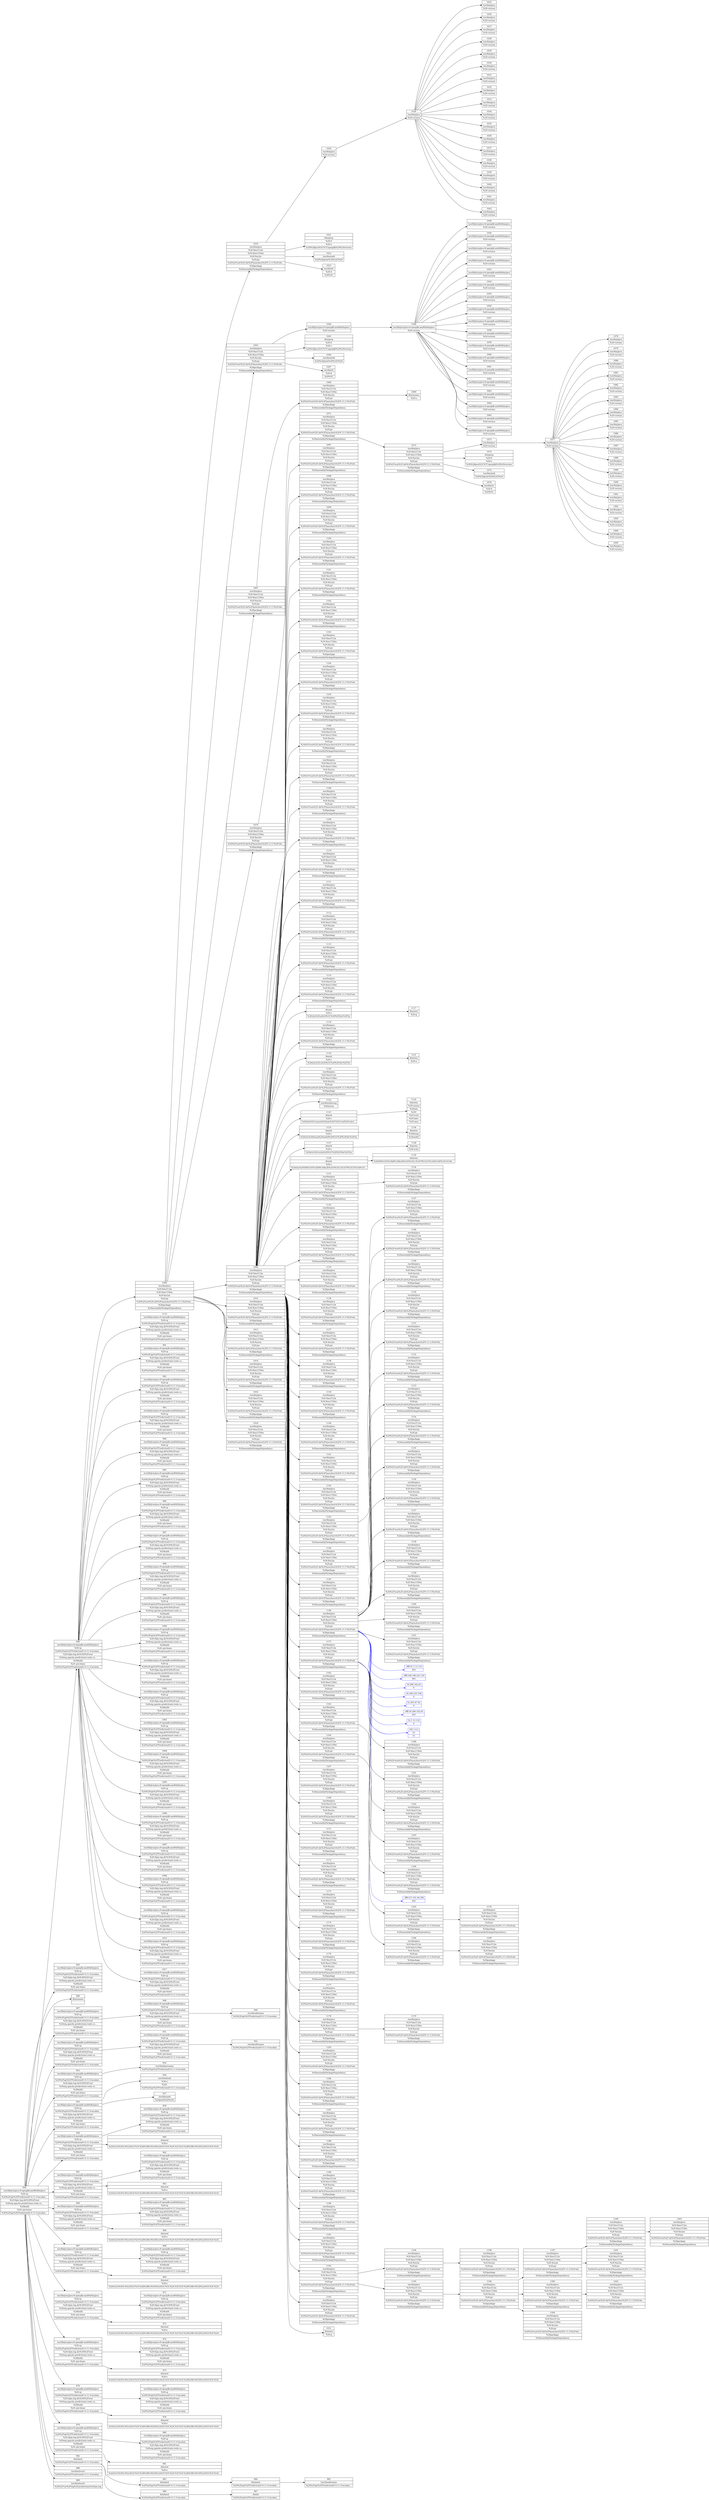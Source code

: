 strict digraph  {
	graph [rankdir=LR];
	node [fontsize=14,
		label="\N",
		shape=record
	];
	1024	 [label="<fpid> 1024 | <f0> /usr/bin/java | <a0> %20-version"];
	1025	 [label="<fpid> 1025 | <f0> /usr/bin/java | <a0> %20-version"];
	1024 -> 1025;
	1026	 [label="<fpid> 1026 | <f0> /usr/bin/java | <a0> %20-version"];
	1024 -> 1026;
	1027	 [label="<fpid> 1027 | <f0> /usr/bin/java | <a0> %20-version"];
	1024 -> 1027;
	1028	 [label="<fpid> 1028 | <f0> /usr/bin/java | <a0> %20-version"];
	1024 -> 1028;
	1029	 [label="<fpid> 1029 | <f0> /usr/bin/java | <a0> %20-version"];
	1024 -> 1029;
	1030	 [label="<fpid> 1030 | <f0> /usr/bin/java | <a0> %20-version"];
	1024 -> 1030;
	1031	 [label="<fpid> 1031 | <f0> /usr/bin/java | <a0> %20-version"];
	1024 -> 1031;
	1032	 [label="<fpid> 1032 | <f0> /usr/bin/java | <a0> %20-version"];
	1024 -> 1032;
	1033	 [label="<fpid> 1033 | <f0> /usr/bin/java | <a0> %20-version"];
	1024 -> 1033;
	1034	 [label="<fpid> 1034 | <f0> /usr/bin/java | <a0> %20-version"];
	1024 -> 1034;
	1035	 [label="<fpid> 1035 | <f0> /usr/bin/java | <a0> %20-version"];
	1024 -> 1035;
	1036	 [label="<fpid> 1036 | <f0> /usr/bin/java | <a0> %20-version"];
	1024 -> 1036;
	1037	 [label="<fpid> 1037 | <f0> /usr/bin/java | <a0> %20-version"];
	1024 -> 1037;
	1038	 [label="<fpid> 1038 | <f0> /usr/bin/java | <a0> %20-version"];
	1024 -> 1038;
	1039	 [label="<fpid> 1039 | <f0> /usr/bin/java | <a0> %20-version"];
	1024 -> 1039;
	1040	 [label="<fpid> 1040 | <f0> /usr/bin/java | <a0> %20-version"];
	1024 -> 1040;
	1041	 [label="<fpid> 1041 | <f0> /usr/bin/java | <a0> %20-version"];
	1024 -> 1041;
	1042	 [label="<fpid> 1042 | <f0> /usr/bin/java | <a0> %20-version"];
	1024 -> 1042;
	1043	 [label="<fpid> 1043 | <f0> /usr/bin/java | <a0> %20-Xms512m|<a1> %20-Xmx1536m|<a2> %20-Xss2m|<a3> %20-jar|<a4> %20%2Froot%2F.sbt%2Flaunchers%\
2F0.13.13%2Fsbt...|<a5> %20package|<a6> %20assemblyPackageDependency"];
	1044	 [label="<fpid> 1044 | <f0> /usr/lib/jvm/java-8-openjdk-amd64/bin/java | <a0> %20-version"];
	1043 -> 1044;
	1045	 [label="<fpid> 1045 | <f0> /bin/grep | <a0> %20-E|<a1> %20-e|<a2> %20%28java%5C%7Copenjdk%29%20version"];
	1043 -> 1045;
	1046	 [label="<fpid> 1046 | <f0> /usr/bin/awk | <a0> %20%20print%20%243%20"];
	1043 -> 1046;
	1047	 [label="<fpid> 1047 | <f0> /usr/bin/tr | <a0> %20-d|<a1> %20%5C"];
	1043 -> 1047;
	1048	 [label="<fpid> 1048 | <f0> /usr/lib/jvm/java-8-openjdk-amd64/bin/java | <a0> %20-version"];
	1044 -> 1048;
	1049	 [label="<fpid> 1049 | <f0> /usr/lib/jvm/java-8-openjdk-amd64/bin/java | <a0> %20-version"];
	1048 -> 1049;
	1050	 [label="<fpid> 1050 | <f0> /usr/lib/jvm/java-8-openjdk-amd64/bin/java | <a0> %20-version"];
	1048 -> 1050;
	1051	 [label="<fpid> 1051 | <f0> /usr/lib/jvm/java-8-openjdk-amd64/bin/java | <a0> %20-version"];
	1048 -> 1051;
	1052	 [label="<fpid> 1052 | <f0> /usr/lib/jvm/java-8-openjdk-amd64/bin/java | <a0> %20-version"];
	1048 -> 1052;
	1053	 [label="<fpid> 1053 | <f0> /usr/lib/jvm/java-8-openjdk-amd64/bin/java | <a0> %20-version"];
	1048 -> 1053;
	1054	 [label="<fpid> 1054 | <f0> /usr/lib/jvm/java-8-openjdk-amd64/bin/java | <a0> %20-version"];
	1048 -> 1054;
	1055	 [label="<fpid> 1055 | <f0> /usr/lib/jvm/java-8-openjdk-amd64/bin/java | <a0> %20-version"];
	1048 -> 1055;
	1056	 [label="<fpid> 1056 | <f0> /usr/lib/jvm/java-8-openjdk-amd64/bin/java | <a0> %20-version"];
	1048 -> 1056;
	1057	 [label="<fpid> 1057 | <f0> /usr/lib/jvm/java-8-openjdk-amd64/bin/java | <a0> %20-version"];
	1048 -> 1057;
	1058	 [label="<fpid> 1058 | <f0> /usr/lib/jvm/java-8-openjdk-amd64/bin/java | <a0> %20-version"];
	1048 -> 1058;
	1059	 [label="<fpid> 1059 | <f0> /usr/lib/jvm/java-8-openjdk-amd64/bin/java | <a0> %20-version"];
	1048 -> 1059;
	1060	 [label="<fpid> 1060 | <f0> /usr/lib/jvm/java-8-openjdk-amd64/bin/java | <a0> %20-version"];
	1048 -> 1060;
	1061	 [label="<fpid> 1061 | <f0> /usr/lib/jvm/java-8-openjdk-amd64/bin/java | <a0> %20-version"];
	1048 -> 1061;
	1062	 [label="<fpid> 1062 | <f0> /usr/lib/jvm/java-8-openjdk-amd64/bin/java | <a0> %20-version"];
	1048 -> 1062;
	1063	 [label="<fpid> 1063 | <f0> /usr/lib/jvm/java-8-openjdk-amd64/bin/java | <a0> %20-version"];
	1048 -> 1063;
	1064	 [label="<fpid> 1064 | <f0> /usr/lib/jvm/java-8-openjdk-amd64/bin/java | <a0> %20-version"];
	1048 -> 1064;
	1065	 [label="<fpid> 1065 | <f0> /usr/lib/jvm/java-8-openjdk-amd64/bin/java | <a0> %20-version"];
	1048 -> 1065;
	1066	 [label="<fpid> 1066 | <f0> /usr/lib/jvm/java-8-openjdk-amd64/bin/java | <a0> %20-version"];
	1048 -> 1066;
	1067	 [label="<fpid> 1067 | <f0> /usr/bin/java | <a0> %20-Xms512m|<a1> %20-Xmx1536m|<a2> %20-Xss2m|<a3> %20-jar|<a4> %20%2Froot%2F.sbt%2Flaunchers%\
2F0.13.13%2Fsbt...|<a5> %20package|<a6> %20assemblyPackageDependency"];
	1068	 [label="<fpid> 1068 | <f0> /usr/bin/java | <a0> %20-Xms512m|<a1> %20-Xmx1536m|<a2> %20-Xss2m|<a3> %20-jar|<a4> %20%2Froot%2F.sbt%2Flaunchers%\
2F0.13.13%2Fsbt...|<a5> %20package|<a6> %20assemblyPackageDependency"];
	1067 -> 1068;
	1069	 [label="<fpid> 1069 | <f0> /bin/uname | <a0> %20-a"];
	1068 -> 1069;
	1070	 [label="<fpid> 1070 | <f0> /usr/bin/java | <a0> %20-Xms512m|<a1> %20-Xmx1536m|<a2> %20-Xss2m|<a3> %20-jar|<a4> %20%2Froot%2F.sbt%2Flaunchers%\
2F0.13.13%2Fsbt...|<a5> %20package|<a6> %20assemblyPackageDependency"];
	1071	 [label="<fpid> 1071 | <f0> /usr/bin/java | <a0> %20-Xms512m|<a1> %20-Xmx1536m|<a2> %20-Xss2m|<a3> %20-jar|<a4> %20%2Froot%2F.sbt%2Flaunchers%\
2F0.13.13%2Fsbt...|<a5> %20package|<a6> %20assemblyPackageDependency"];
	1070 -> 1071;
	1072	 [label="<fpid> 1072 | <f0> /usr/bin/java | <a0> %20-Xms512m|<a1> %20-Xmx1536m|<a2> %20-Xss2m|<a3> %20-jar|<a4> %20%2Froot%2F.sbt%2Flaunchers%\
2F0.13.13%2Fsbt...|<a5> %20package|<a6> %20assemblyPackageDependency"];
	1071 -> 1072;
	1073	 [label="<fpid> 1073 | <f0> /usr/bin/java | <a0> %20-version"];
	1072 -> 1073;
	1074	 [label="<fpid> 1074 | <f0> /bin/grep | <a0> %20-E|<a1> %20-e|<a2> %20%28java%5C%7Copenjdk%29%20version"];
	1072 -> 1074;
	1075	 [label="<fpid> 1075 | <f0> /usr/bin/awk | <a0> %20%20print%20%243%20"];
	1072 -> 1075;
	1076	 [label="<fpid> 1076 | <f0> /usr/bin/tr | <a0> %20-d|<a1> %20%5C"];
	1072 -> 1076;
	1077	 [label="<fpid> 1077 | <f0> /usr/bin/java | <a0> %20-version"];
	1073 -> 1077;
	1078	 [label="<fpid> 1078 | <f0> /usr/bin/java | <a0> %20-version"];
	1077 -> 1078;
	1079	 [label="<fpid> 1079 | <f0> /usr/bin/java | <a0> %20-version"];
	1077 -> 1079;
	1080	 [label="<fpid> 1080 | <f0> /usr/bin/java | <a0> %20-version"];
	1077 -> 1080;
	1081	 [label="<fpid> 1081 | <f0> /usr/bin/java | <a0> %20-version"];
	1077 -> 1081;
	1082	 [label="<fpid> 1082 | <f0> /usr/bin/java | <a0> %20-version"];
	1077 -> 1082;
	1083	 [label="<fpid> 1083 | <f0> /usr/bin/java | <a0> %20-version"];
	1077 -> 1083;
	1084	 [label="<fpid> 1084 | <f0> /usr/bin/java | <a0> %20-version"];
	1077 -> 1084;
	1085	 [label="<fpid> 1085 | <f0> /usr/bin/java | <a0> %20-version"];
	1077 -> 1085;
	1086	 [label="<fpid> 1086 | <f0> /usr/bin/java | <a0> %20-version"];
	1077 -> 1086;
	1087	 [label="<fpid> 1087 | <f0> /usr/bin/java | <a0> %20-version"];
	1077 -> 1087;
	1088	 [label="<fpid> 1088 | <f0> /usr/bin/java | <a0> %20-version"];
	1077 -> 1088;
	1089	 [label="<fpid> 1089 | <f0> /usr/bin/java | <a0> %20-version"];
	1077 -> 1089;
	1090	 [label="<fpid> 1090 | <f0> /usr/bin/java | <a0> %20-version"];
	1077 -> 1090;
	1091	 [label="<fpid> 1091 | <f0> /usr/bin/java | <a0> %20-version"];
	1077 -> 1091;
	1092	 [label="<fpid> 1092 | <f0> /usr/bin/java | <a0> %20-version"];
	1077 -> 1092;
	1093	 [label="<fpid> 1093 | <f0> /usr/bin/java | <a0> %20-version"];
	1077 -> 1093;
	1094	 [label="<fpid> 1094 | <f0> /usr/bin/java | <a0> %20-version"];
	1077 -> 1094;
	1095	 [label="<fpid> 1095 | <f0> /usr/bin/java | <a0> %20-version"];
	1077 -> 1095;
	1096	 [label="<fpid> 1096 | <f0> /usr/bin/java | <a0> %20-Xms512m|<a1> %20-Xmx1536m|<a2> %20-Xss2m|<a3> %20-jar|<a4> %20%2Froot%2F.sbt%2Flaunchers%\
2F0.13.13%2Fsbt...|<a5> %20package|<a6> %20assemblyPackageDependency"];
	1097	 [label="<fpid> 1097 | <f0> /usr/bin/java | <a0> %20-Xms512m|<a1> %20-Xmx1536m|<a2> %20-Xss2m|<a3> %20-jar|<a4> %20%2Froot%2F.sbt%2Flaunchers%\
2F0.13.13%2Fsbt...|<a5> %20package|<a6> %20assemblyPackageDependency"];
	1096 -> 1097;
	1098	 [label="<fpid> 1098 | <f0> /usr/bin/java | <a0> %20-Xms512m|<a1> %20-Xmx1536m|<a2> %20-Xss2m|<a3> %20-jar|<a4> %20%2Froot%2F.sbt%2Flaunchers%\
2F0.13.13%2Fsbt...|<a5> %20package|<a6> %20assemblyPackageDependency"];
	1096 -> 1098;
	1099	 [label="<fpid> 1099 | <f0> /usr/bin/java | <a0> %20-Xms512m|<a1> %20-Xmx1536m|<a2> %20-Xss2m|<a3> %20-jar|<a4> %20%2Froot%2F.sbt%2Flaunchers%\
2F0.13.13%2Fsbt...|<a5> %20package|<a6> %20assemblyPackageDependency"];
	1096 -> 1099;
	1100	 [label="<fpid> 1100 | <f0> /usr/bin/java | <a0> %20-Xms512m|<a1> %20-Xmx1536m|<a2> %20-Xss2m|<a3> %20-jar|<a4> %20%2Froot%2F.sbt%2Flaunchers%\
2F0.13.13%2Fsbt...|<a5> %20package|<a6> %20assemblyPackageDependency"];
	1096 -> 1100;
	1101	 [label="<fpid> 1101 | <f0> /usr/bin/java | <a0> %20-Xms512m|<a1> %20-Xmx1536m|<a2> %20-Xss2m|<a3> %20-jar|<a4> %20%2Froot%2F.sbt%2Flaunchers%\
2F0.13.13%2Fsbt...|<a5> %20package|<a6> %20assemblyPackageDependency"];
	1096 -> 1101;
	1102	 [label="<fpid> 1102 | <f0> /usr/bin/java | <a0> %20-Xms512m|<a1> %20-Xmx1536m|<a2> %20-Xss2m|<a3> %20-jar|<a4> %20%2Froot%2F.sbt%2Flaunchers%\
2F0.13.13%2Fsbt...|<a5> %20package|<a6> %20assemblyPackageDependency"];
	1096 -> 1102;
	1103	 [label="<fpid> 1103 | <f0> /usr/bin/java | <a0> %20-Xms512m|<a1> %20-Xmx1536m|<a2> %20-Xss2m|<a3> %20-jar|<a4> %20%2Froot%2F.sbt%2Flaunchers%\
2F0.13.13%2Fsbt...|<a5> %20package|<a6> %20assemblyPackageDependency"];
	1096 -> 1103;
	1104	 [label="<fpid> 1104 | <f0> /usr/bin/java | <a0> %20-Xms512m|<a1> %20-Xmx1536m|<a2> %20-Xss2m|<a3> %20-jar|<a4> %20%2Froot%2F.sbt%2Flaunchers%\
2F0.13.13%2Fsbt...|<a5> %20package|<a6> %20assemblyPackageDependency"];
	1096 -> 1104;
	1105	 [label="<fpid> 1105 | <f0> /usr/bin/java | <a0> %20-Xms512m|<a1> %20-Xmx1536m|<a2> %20-Xss2m|<a3> %20-jar|<a4> %20%2Froot%2F.sbt%2Flaunchers%\
2F0.13.13%2Fsbt...|<a5> %20package|<a6> %20assemblyPackageDependency"];
	1096 -> 1105;
	1106	 [label="<fpid> 1106 | <f0> /usr/bin/java | <a0> %20-Xms512m|<a1> %20-Xmx1536m|<a2> %20-Xss2m|<a3> %20-jar|<a4> %20%2Froot%2F.sbt%2Flaunchers%\
2F0.13.13%2Fsbt...|<a5> %20package|<a6> %20assemblyPackageDependency"];
	1096 -> 1106;
	1107	 [label="<fpid> 1107 | <f0> /usr/bin/java | <a0> %20-Xms512m|<a1> %20-Xmx1536m|<a2> %20-Xss2m|<a3> %20-jar|<a4> %20%2Froot%2F.sbt%2Flaunchers%\
2F0.13.13%2Fsbt...|<a5> %20package|<a6> %20assemblyPackageDependency"];
	1096 -> 1107;
	1108	 [label="<fpid> 1108 | <f0> /usr/bin/java | <a0> %20-Xms512m|<a1> %20-Xmx1536m|<a2> %20-Xss2m|<a3> %20-jar|<a4> %20%2Froot%2F.sbt%2Flaunchers%\
2F0.13.13%2Fsbt...|<a5> %20package|<a6> %20assemblyPackageDependency"];
	1096 -> 1108;
	1109	 [label="<fpid> 1109 | <f0> /usr/bin/java | <a0> %20-Xms512m|<a1> %20-Xmx1536m|<a2> %20-Xss2m|<a3> %20-jar|<a4> %20%2Froot%2F.sbt%2Flaunchers%\
2F0.13.13%2Fsbt...|<a5> %20package|<a6> %20assemblyPackageDependency"];
	1096 -> 1109;
	1110	 [label="<fpid> 1110 | <f0> /usr/bin/java | <a0> %20-Xms512m|<a1> %20-Xmx1536m|<a2> %20-Xss2m|<a3> %20-jar|<a4> %20%2Froot%2F.sbt%2Flaunchers%\
2F0.13.13%2Fsbt...|<a5> %20package|<a6> %20assemblyPackageDependency"];
	1096 -> 1110;
	1111	 [label="<fpid> 1111 | <f0> /usr/bin/java | <a0> %20-Xms512m|<a1> %20-Xmx1536m|<a2> %20-Xss2m|<a3> %20-jar|<a4> %20%2Froot%2F.sbt%2Flaunchers%\
2F0.13.13%2Fsbt...|<a5> %20package|<a6> %20assemblyPackageDependency"];
	1096 -> 1111;
	1112	 [label="<fpid> 1112 | <f0> /usr/bin/java | <a0> %20-Xms512m|<a1> %20-Xmx1536m|<a2> %20-Xss2m|<a3> %20-jar|<a4> %20%2Froot%2F.sbt%2Flaunchers%\
2F0.13.13%2Fsbt...|<a5> %20package|<a6> %20assemblyPackageDependency"];
	1096 -> 1112;
	1113	 [label="<fpid> 1113 | <f0> /usr/bin/java | <a0> %20-Xms512m|<a1> %20-Xmx1536m|<a2> %20-Xss2m|<a3> %20-jar|<a4> %20%2Froot%2F.sbt%2Flaunchers%\
2F0.13.13%2Fsbt...|<a5> %20package|<a6> %20assemblyPackageDependency"];
	1096 -> 1113;
	1114	 [label="<fpid> 1114 | <f0> /usr/bin/java | <a0> %20-Xms512m|<a1> %20-Xmx1536m|<a2> %20-Xss2m|<a3> %20-jar|<a4> %20%2Froot%2F.sbt%2Flaunchers%\
2F0.13.13%2Fsbt...|<a5> %20package|<a6> %20assemblyPackageDependency"];
	1096 -> 1114;
	1116	 [label="<fpid> 1116 | <f0> /bin/sh | <a0> %20-c|<a1> %20stty%20-g%20%3C%20%2Fdev%2Ftty"];
	1096 -> 1116;
	1118	 [label="<fpid> 1118 | <f0> /usr/bin/java | <a0> %20-Xms512m|<a1> %20-Xmx1536m|<a2> %20-Xss2m|<a3> %20-jar|<a4> %20%2Froot%2F.sbt%2Flaunchers%\
2F0.13.13%2Fsbt...|<a5> %20package|<a6> %20assemblyPackageDependency"];
	1096 -> 1118;
	1119	 [label="<fpid> 1119 | <f0> /bin/sh | <a0> %20-c|<a1> %20stty%20-a%20%3C%20%2Fdev%2Ftty"];
	1096 -> 1119;
	1120	 [label="<fpid> 1120 | <f0> /usr/bin/java | <a0> %20-Xms512m|<a1> %20-Xmx1536m|<a2> %20-Xss2m|<a3> %20-jar|<a4> %20%2Froot%2F.sbt%2Flaunchers%\
2F0.13.13%2Fsbt...|<a5> %20package|<a6> %20assemblyPackageDependency"];
	1096 -> 1120;
	1122	 [label="<fpid> 1122 | <f0> /usr/bin/infocmp | <a0> %20xterm"];
	1096 -> 1122;
	1123	 [label="<fpid> 1123 | <f0> /bin/sh | <a0> %20-c|<a1> %20stty%20-icanon%20min%201%20-icrnl%20-inlcr..."];
	1096 -> 1123;
	1125	 [label="<fpid> 1125 | <f0> /bin/sh | <a0> %20-c|<a1> %20stty%20dsusp%20undef%20%3C%20%2Fdev%2Ftty"];
	1096 -> 1125;
	1127	 [label="<fpid> 1127 | <f0> /bin/sh | <a0> %20-c|<a1> %20stty%20-echo%20%3C%20%2Fdev%2Ftty"];
	1096 -> 1127;
	1129	 [label="<fpid> 1129 | <f0> /bin/sh | <a0> %20-c|<a1> %20stty%20500%3A5%3Abf%3A8a3b%3A3%3A1c%3A7f%3A15%3A4%3A..."];
	1096 -> 1129;
	1131	 [label="<fpid> 1131 | <f0> /usr/bin/java | <a0> %20-Xms512m|<a1> %20-Xmx1536m|<a2> %20-Xss2m|<a3> %20-jar|<a4> %20%2Froot%2F.sbt%2Flaunchers%\
2F0.13.13%2Fsbt...|<a5> %20package|<a6> %20assemblyPackageDependency"];
	1096 -> 1131;
	1132	 [label="<fpid> 1132 | <f0> /usr/bin/java | <a0> %20-Xms512m|<a1> %20-Xmx1536m|<a2> %20-Xss2m|<a3> %20-jar|<a4> %20%2Froot%2F.sbt%2Flaunchers%\
2F0.13.13%2Fsbt...|<a5> %20package|<a6> %20assemblyPackageDependency"];
	1096 -> 1132;
	1133	 [label="<fpid> 1133 | <f0> /usr/bin/java | <a0> %20-Xms512m|<a1> %20-Xmx1536m|<a2> %20-Xss2m|<a3> %20-jar|<a4> %20%2Froot%2F.sbt%2Flaunchers%\
2F0.13.13%2Fsbt...|<a5> %20package|<a6> %20assemblyPackageDependency"];
	1096 -> 1133;
	1135	 [label="<fpid> 1135 | <f0> /usr/bin/java | <a0> %20-Xms512m|<a1> %20-Xmx1536m|<a2> %20-Xss2m|<a3> %20-jar|<a4> %20%2Froot%2F.sbt%2Flaunchers%\
2F0.13.13%2Fsbt...|<a5> %20package|<a6> %20assemblyPackageDependency"];
	1096 -> 1135;
	1136	 [label="<fpid> 1136 | <f0> /usr/bin/java | <a0> %20-Xms512m|<a1> %20-Xmx1536m|<a2> %20-Xss2m|<a3> %20-jar|<a4> %20%2Froot%2F.sbt%2Flaunchers%\
2F0.13.13%2Fsbt...|<a5> %20package|<a6> %20assemblyPackageDependency"];
	1096 -> 1136;
	1137	 [label="<fpid> 1137 | <f0> /usr/bin/java | <a0> %20-Xms512m|<a1> %20-Xmx1536m|<a2> %20-Xss2m|<a3> %20-jar|<a4> %20%2Froot%2F.sbt%2Flaunchers%\
2F0.13.13%2Fsbt...|<a5> %20package|<a6> %20assemblyPackageDependency"];
	1096 -> 1137;
	1138	 [label="<fpid> 1138 | <f0> /usr/bin/java | <a0> %20-Xms512m|<a1> %20-Xmx1536m|<a2> %20-Xss2m|<a3> %20-jar|<a4> %20%2Froot%2F.sbt%2Flaunchers%\
2F0.13.13%2Fsbt...|<a5> %20package|<a6> %20assemblyPackageDependency"];
	1096 -> 1138;
	1139	 [label="<fpid> 1139 | <f0> /usr/bin/java | <a0> %20-Xms512m|<a1> %20-Xmx1536m|<a2> %20-Xss2m|<a3> %20-jar|<a4> %20%2Froot%2F.sbt%2Flaunchers%\
2F0.13.13%2Fsbt...|<a5> %20package|<a6> %20assemblyPackageDependency"];
	1096 -> 1139;
	1140	 [label="<fpid> 1140 | <f0> /usr/bin/java | <a0> %20-Xms512m|<a1> %20-Xmx1536m|<a2> %20-Xss2m|<a3> %20-jar|<a4> %20%2Froot%2F.sbt%2Flaunchers%\
2F0.13.13%2Fsbt...|<a5> %20package|<a6> %20assemblyPackageDependency"];
	1096 -> 1140;
	1141	 [label="<fpid> 1141 | <f0> /usr/bin/java | <a0> %20-Xms512m|<a1> %20-Xmx1536m|<a2> %20-Xss2m|<a3> %20-jar|<a4> %20%2Froot%2F.sbt%2Flaunchers%\
2F0.13.13%2Fsbt...|<a5> %20package|<a6> %20assemblyPackageDependency"];
	1096 -> 1141;
	1142	 [label="<fpid> 1142 | <f0> /usr/bin/java | <a0> %20-Xms512m|<a1> %20-Xmx1536m|<a2> %20-Xss2m|<a3> %20-jar|<a4> %20%2Froot%2F.sbt%2Flaunchers%\
2F0.13.13%2Fsbt...|<a5> %20package|<a6> %20assemblyPackageDependency"];
	1096 -> 1142;
	1143	 [label="<fpid> 1143 | <f0> /usr/bin/java | <a0> %20-Xms512m|<a1> %20-Xmx1536m|<a2> %20-Xss2m|<a3> %20-jar|<a4> %20%2Froot%2F.sbt%2Flaunchers%\
2F0.13.13%2Fsbt...|<a5> %20package|<a6> %20assemblyPackageDependency"];
	1096 -> 1143;
	1144	 [label="<fpid> 1144 | <f0> /usr/bin/java | <a0> %20-Xms512m|<a1> %20-Xmx1536m|<a2> %20-Xss2m|<a3> %20-jar|<a4> %20%2Froot%2F.sbt%2Flaunchers%\
2F0.13.13%2Fsbt...|<a5> %20package|<a6> %20assemblyPackageDependency"];
	1096 -> 1144;
	1145	 [label="<fpid> 1145 | <f0> /usr/bin/java | <a0> %20-Xms512m|<a1> %20-Xmx1536m|<a2> %20-Xss2m|<a3> %20-jar|<a4> %20%2Froot%2F.sbt%2Flaunchers%\
2F0.13.13%2Fsbt...|<a5> %20package|<a6> %20assemblyPackageDependency"];
	1096 -> 1145;
	1146	 [label="<fpid> 1146 | <f0> /usr/bin/java | <a0> %20-Xms512m|<a1> %20-Xmx1536m|<a2> %20-Xss2m|<a3> %20-jar|<a4> %20%2Froot%2F.sbt%2Flaunchers%\
2F0.13.13%2Fsbt...|<a5> %20package|<a6> %20assemblyPackageDependency"];
	1096 -> 1146;
	1162	 [label="<fpid> 1162 | <f0> /usr/bin/java | <a0> %20-Xms512m|<a1> %20-Xmx1536m|<a2> %20-Xss2m|<a3> %20-jar|<a4> %20%2Froot%2F.sbt%2Flaunchers%\
2F0.13.13%2Fsbt...|<a5> %20package|<a6> %20assemblyPackageDependency"];
	1096 -> 1162;
	1163	 [label="<fpid> 1163 | <f0> /usr/bin/java | <a0> %20-Xms512m|<a1> %20-Xmx1536m|<a2> %20-Xss2m|<a3> %20-jar|<a4> %20%2Froot%2F.sbt%2Flaunchers%\
2F0.13.13%2Fsbt...|<a5> %20package|<a6> %20assemblyPackageDependency"];
	1096 -> 1163;
	1164	 [label="<fpid> 1164 | <f0> /usr/bin/java | <a0> %20-Xms512m|<a1> %20-Xmx1536m|<a2> %20-Xss2m|<a3> %20-jar|<a4> %20%2Froot%2F.sbt%2Flaunchers%\
2F0.13.13%2Fsbt...|<a5> %20package|<a6> %20assemblyPackageDependency"];
	1096 -> 1164;
	1167	 [label="<fpid> 1167 | <f0> /usr/bin/java | <a0> %20-Xms512m|<a1> %20-Xmx1536m|<a2> %20-Xss2m|<a3> %20-jar|<a4> %20%2Froot%2F.sbt%2Flaunchers%\
2F0.13.13%2Fsbt...|<a5> %20package|<a6> %20assemblyPackageDependency"];
	1096 -> 1167;
	1168	 [label="<fpid> 1168 | <f0> /usr/bin/java | <a0> %20-Xms512m|<a1> %20-Xmx1536m|<a2> %20-Xss2m|<a3> %20-jar|<a4> %20%2Froot%2F.sbt%2Flaunchers%\
2F0.13.13%2Fsbt...|<a5> %20package|<a6> %20assemblyPackageDependency"];
	1096 -> 1168;
	1171	 [label="<fpid> 1171 | <f0> /usr/bin/java | <a0> %20-Xms512m|<a1> %20-Xmx1536m|<a2> %20-Xss2m|<a3> %20-jar|<a4> %20%2Froot%2F.sbt%2Flaunchers%\
2F0.13.13%2Fsbt...|<a5> %20package|<a6> %20assemblyPackageDependency"];
	1096 -> 1171;
	1172	 [label="<fpid> 1172 | <f0> /usr/bin/java | <a0> %20-Xms512m|<a1> %20-Xmx1536m|<a2> %20-Xss2m|<a3> %20-jar|<a4> %20%2Froot%2F.sbt%2Flaunchers%\
2F0.13.13%2Fsbt...|<a5> %20package|<a6> %20assemblyPackageDependency"];
	1096 -> 1172;
	1173	 [label="<fpid> 1173 | <f0> /usr/bin/java | <a0> %20-Xms512m|<a1> %20-Xmx1536m|<a2> %20-Xss2m|<a3> %20-jar|<a4> %20%2Froot%2F.sbt%2Flaunchers%\
2F0.13.13%2Fsbt...|<a5> %20package|<a6> %20assemblyPackageDependency"];
	1096 -> 1173;
	1174	 [label="<fpid> 1174 | <f0> /usr/bin/java | <a0> %20-Xms512m|<a1> %20-Xmx1536m|<a2> %20-Xss2m|<a3> %20-jar|<a4> %20%2Froot%2F.sbt%2Flaunchers%\
2F0.13.13%2Fsbt...|<a5> %20package|<a6> %20assemblyPackageDependency"];
	1096 -> 1174;
	1175	 [label="<fpid> 1175 | <f0> /usr/bin/java | <a0> %20-Xms512m|<a1> %20-Xmx1536m|<a2> %20-Xss2m|<a3> %20-jar|<a4> %20%2Froot%2F.sbt%2Flaunchers%\
2F0.13.13%2Fsbt...|<a5> %20package|<a6> %20assemblyPackageDependency"];
	1096 -> 1175;
	1176	 [label="<fpid> 1176 | <f0> /usr/bin/java | <a0> %20-Xms512m|<a1> %20-Xmx1536m|<a2> %20-Xss2m|<a3> %20-jar|<a4> %20%2Froot%2F.sbt%2Flaunchers%\
2F0.13.13%2Fsbt...|<a5> %20package|<a6> %20assemblyPackageDependency"];
	1096 -> 1176;
	1177	 [label="<fpid> 1177 | <f0> /usr/bin/java | <a0> %20-Xms512m|<a1> %20-Xmx1536m|<a2> %20-Xss2m|<a3> %20-jar|<a4> %20%2Froot%2F.sbt%2Flaunchers%\
2F0.13.13%2Fsbt...|<a5> %20package|<a6> %20assemblyPackageDependency"];
	1096 -> 1177;
	1178	 [label="<fpid> 1178 | <f0> /usr/bin/java | <a0> %20-Xms512m|<a1> %20-Xmx1536m|<a2> %20-Xss2m|<a3> %20-jar|<a4> %20%2Froot%2F.sbt%2Flaunchers%\
2F0.13.13%2Fsbt...|<a5> %20package|<a6> %20assemblyPackageDependency"];
	1096 -> 1178;
	1185	 [label="<fpid> 1185 | <f0> /usr/bin/java | <a0> %20-Xms512m|<a1> %20-Xmx1536m|<a2> %20-Xss2m|<a3> %20-jar|<a4> %20%2Froot%2F.sbt%2Flaunchers%\
2F0.13.13%2Fsbt...|<a5> %20package|<a6> %20assemblyPackageDependency"];
	1096 -> 1185;
	1186	 [label="<fpid> 1186 | <f0> /usr/bin/java | <a0> %20-Xms512m|<a1> %20-Xmx1536m|<a2> %20-Xss2m|<a3> %20-jar|<a4> %20%2Froot%2F.sbt%2Flaunchers%\
2F0.13.13%2Fsbt...|<a5> %20package|<a6> %20assemblyPackageDependency"];
	1096 -> 1186;
	1187	 [label="<fpid> 1187 | <f0> /usr/bin/java | <a0> %20-Xms512m|<a1> %20-Xmx1536m|<a2> %20-Xss2m|<a3> %20-jar|<a4> %20%2Froot%2F.sbt%2Flaunchers%\
2F0.13.13%2Fsbt...|<a5> %20package|<a6> %20assemblyPackageDependency"];
	1096 -> 1187;
	1188	 [label="<fpid> 1188 | <f0> /usr/bin/java | <a0> %20-Xms512m|<a1> %20-Xmx1536m|<a2> %20-Xss2m|<a3> %20-jar|<a4> %20%2Froot%2F.sbt%2Flaunchers%\
2F0.13.13%2Fsbt...|<a5> %20package|<a6> %20assemblyPackageDependency"];
	1096 -> 1188;
	1189	 [label="<fpid> 1189 | <f0> /usr/bin/java | <a0> %20-Xms512m|<a1> %20-Xmx1536m|<a2> %20-Xss2m|<a3> %20-jar|<a4> %20%2Froot%2F.sbt%2Flaunchers%\
2F0.13.13%2Fsbt...|<a5> %20package|<a6> %20assemblyPackageDependency"];
	1096 -> 1189;
	1190	 [label="<fpid> 1190 | <f0> /usr/bin/java | <a0> %20-Xms512m|<a1> %20-Xmx1536m|<a2> %20-Xss2m|<a3> %20-jar|<a4> %20%2Froot%2F.sbt%2Flaunchers%\
2F0.13.13%2Fsbt...|<a5> %20package|<a6> %20assemblyPackageDependency"];
	1096 -> 1190;
	1191	 [label="<fpid> 1191 | <f0> /usr/bin/java | <a0> %20-Xms512m|<a1> %20-Xmx1536m|<a2> %20-Xss2m|<a3> %20-jar|<a4> %20%2Froot%2F.sbt%2Flaunchers%\
2F0.13.13%2Fsbt...|<a5> %20package|<a6> %20assemblyPackageDependency"];
	1096 -> 1191;
	1192	 [label="<fpid> 1192 | <f0> /usr/bin/java | <a0> %20-Xms512m|<a1> %20-Xmx1536m|<a2> %20-Xss2m|<a3> %20-jar|<a4> %20%2Froot%2F.sbt%2Flaunchers%\
2F0.13.13%2Fsbt...|<a5> %20package|<a6> %20assemblyPackageDependency"];
	1096 -> 1192;
	1193	 [label="<fpid> 1193 | <f0> /usr/bin/java | <a0> %20-Xms512m|<a1> %20-Xmx1536m|<a2> %20-Xss2m|<a3> %20-jar|<a4> %20%2Froot%2F.sbt%2Flaunchers%\
2F0.13.13%2Fsbt...|<a5> %20package|<a6> %20assemblyPackageDependency"];
	1096 -> 1193;
	1115	 [label="<fpid> 1115 | <f0> /usr/lib/jvm/java-8-openjdk-amd64/bin/java | <a0> %20-cp|<a1> %20%2Fopt%2FPredictionIO-0.11.0-incubat...|<a2> %\
20-Dpio.log.dir%3D%2Froot|<a3> %20org.apache.predictionio.tools.co...|<a4> %20build|<a5> %20--pio-home|<a6> %20%2Fopt%2FPredictionIO-0.11.0-incubat..."];
	1117	 [label="<fpid> 1117 | <f0> /bin/stty | <a0> %20-g"];
	1116 -> 1117;
	1121	 [label="<fpid> 1121 | <f0> /bin/stty | <a0> %20-a"];
	1119 -> 1121;
	1124	 [label="<fpid> 1124 | <f0> /bin/stty | <a0> %20-icanon|<a1> %20min|<a2> %201|<a3> %20-icrnl|<a4> %20-inlcr|<a5> %20-ixon"];
	1123 -> 1124;
	1126	 [label="<fpid> 1126 | <f0> /bin/stty | <a0> %20dsusp|<a1> %20undef"];
	1125 -> 1126;
	1128	 [label="<fpid> 1128 | <f0> /bin/stty | <a0> %20-echo"];
	1127 -> 1128;
	1130	 [label="<fpid> 1130 | <f0> /bin/stty | <a0> %20500%3A5%3Abf%3A8a3b%3A3%3A1c%3A7f%3A15%3A4%3A0%3A1%3A0..."];
	1129 -> 1130;
	1134	 [label="<fpid> 1134 | <f0> /usr/bin/java | <a0> %20-Xms512m|<a1> %20-Xmx1536m|<a2> %20-Xss2m|<a3> %20-jar|<a4> %20%2Froot%2F.sbt%2Flaunchers%\
2F0.13.13%2Fsbt...|<a5> %20package|<a6> %20assemblyPackageDependency"];
	1131 -> 1134;
	1147	 [label="<fpid> 1147 | <f0> /usr/bin/java | <a0> %20-Xms512m|<a1> %20-Xmx1536m|<a2> %20-Xss2m|<a3> %20-jar|<a4> %20%2Froot%2F.sbt%2Flaunchers%\
2F0.13.13%2Fsbt...|<a5> %20package|<a6> %20assemblyPackageDependency"];
	1143 -> 1147;
	1148	 [label="<fpid> 1148 | <f0> /usr/bin/java | <a0> %20-Xms512m|<a1> %20-Xmx1536m|<a2> %20-Xss2m|<a3> %20-jar|<a4> %20%2Froot%2F.sbt%2Flaunchers%\
2F0.13.13%2Fsbt...|<a5> %20package|<a6> %20assemblyPackageDependency"];
	1146 -> 1148;
	1149	 [label="<fpid> 1149 | <f0> /usr/bin/java | <a0> %20-Xms512m|<a1> %20-Xmx1536m|<a2> %20-Xss2m|<a3> %20-jar|<a4> %20%2Froot%2F.sbt%2Flaunchers%\
2F0.13.13%2Fsbt...|<a5> %20package|<a6> %20assemblyPackageDependency"];
	1146 -> 1149;
	1150	 [label="<fpid> 1150 | <f0> /usr/bin/java | <a0> %20-Xms512m|<a1> %20-Xmx1536m|<a2> %20-Xss2m|<a3> %20-jar|<a4> %20%2Froot%2F.sbt%2Flaunchers%\
2F0.13.13%2Fsbt...|<a5> %20package|<a6> %20assemblyPackageDependency"];
	1146 -> 1150;
	1151	 [label="<fpid> 1151 | <f0> /usr/bin/java | <a0> %20-Xms512m|<a1> %20-Xmx1536m|<a2> %20-Xss2m|<a3> %20-jar|<a4> %20%2Froot%2F.sbt%2Flaunchers%\
2F0.13.13%2Fsbt...|<a5> %20package|<a6> %20assemblyPackageDependency"];
	1146 -> 1151;
	1152	 [label="<fpid> 1152 | <f0> /usr/bin/java | <a0> %20-Xms512m|<a1> %20-Xmx1536m|<a2> %20-Xss2m|<a3> %20-jar|<a4> %20%2Froot%2F.sbt%2Flaunchers%\
2F0.13.13%2Fsbt...|<a5> %20package|<a6> %20assemblyPackageDependency"];
	1146 -> 1152;
	1153	 [label="<fpid> 1153 | <f0> /usr/bin/java | <a0> %20-Xms512m|<a1> %20-Xmx1536m|<a2> %20-Xss2m|<a3> %20-jar|<a4> %20%2Froot%2F.sbt%2Flaunchers%\
2F0.13.13%2Fsbt...|<a5> %20package|<a6> %20assemblyPackageDependency"];
	1146 -> 1153;
	1154	 [label="<fpid> 1154 | <f0> /usr/bin/java | <a0> %20-Xms512m|<a1> %20-Xmx1536m|<a2> %20-Xss2m|<a3> %20-jar|<a4> %20%2Froot%2F.sbt%2Flaunchers%\
2F0.13.13%2Fsbt...|<a5> %20package|<a6> %20assemblyPackageDependency"];
	1146 -> 1154;
	1155	 [label="<fpid> 1155 | <f0> /usr/bin/java | <a0> %20-Xms512m|<a1> %20-Xmx1536m|<a2> %20-Xss2m|<a3> %20-jar|<a4> %20%2Froot%2F.sbt%2Flaunchers%\
2F0.13.13%2Fsbt...|<a5> %20package|<a6> %20assemblyPackageDependency"];
	1146 -> 1155;
	1156	 [label="<fpid> 1156 | <f0> /usr/bin/java | <a0> %20-Xms512m|<a1> %20-Xmx1536m|<a2> %20-Xss2m|<a3> %20-jar|<a4> %20%2Froot%2F.sbt%2Flaunchers%\
2F0.13.13%2Fsbt...|<a5> %20package|<a6> %20assemblyPackageDependency"];
	1146 -> 1156;
	1157	 [label="<fpid> 1157 | <f0> /usr/bin/java | <a0> %20-Xms512m|<a1> %20-Xmx1536m|<a2> %20-Xss2m|<a3> %20-jar|<a4> %20%2Froot%2F.sbt%2Flaunchers%\
2F0.13.13%2Fsbt...|<a5> %20package|<a6> %20assemblyPackageDependency"];
	1146 -> 1157;
	1158	 [label="<fpid> 1158 | <f0> /usr/bin/java | <a0> %20-Xms512m|<a1> %20-Xmx1536m|<a2> %20-Xss2m|<a3> %20-jar|<a4> %20%2Froot%2F.sbt%2Flaunchers%\
2F0.13.13%2Fsbt...|<a5> %20package|<a6> %20assemblyPackageDependency"];
	1146 -> 1158;
	1159	 [label="<fpid> 1159 | <f0> /usr/bin/java | <a0> %20-Xms512m|<a1> %20-Xmx1536m|<a2> %20-Xss2m|<a3> %20-jar|<a4> %20%2Froot%2F.sbt%2Flaunchers%\
2F0.13.13%2Fsbt...|<a5> %20package|<a6> %20assemblyPackageDependency"];
	1146 -> 1159;
	1160	 [label="<fpid> 1160 | <f0> /usr/bin/java | <a0> %20-Xms512m|<a1> %20-Xmx1536m|<a2> %20-Xss2m|<a3> %20-jar|<a4> %20%2Froot%2F.sbt%2Flaunchers%\
2F0.13.13%2Fsbt...|<a5> %20package|<a6> %20assemblyPackageDependency"];
	1146 -> 1160;
	1161	 [label="<fpid> 1161 | <f0> /usr/bin/java | <a0> %20-Xms512m|<a1> %20-Xmx1536m|<a2> %20-Xss2m|<a3> %20-jar|<a4> %20%2Froot%2F.sbt%2Flaunchers%\
2F0.13.13%2Fsbt...|<a5> %20package|<a6> %20assemblyPackageDependency"];
	1146 -> 1161;
	" ::ffff:52.1.12.132"	 [color=blue,
		label=" <ip>  ::ffff:52.1.12.132 | <f443> 443 "];
	1146 -> " ::ffff:52.1.12.132":f443	 [color=blue];
	" ::ffff:108.168.243.150"	 [color=blue,
		label=" <ip>  ::ffff:108.168.243.150 | <f443> 443 "];
	1146 -> " ::ffff:108.168.243.150":f443	 [color=blue];
	"34.206.162.65"	 [color=blue,
		label=" <ip> 34.206.162.65 | <f0> 0 "];
	1146 -> "34.206.162.65":f0	 [color=blue];
	"192.1.0.2"	 [color=blue,
		label=" <ip> 192.1.0.2 | <f53> 53|<f53> 53 "];
	1146 -> "192.1.0.2":f53	 [color=blue];
	"34.206.225.108"	 [color=blue,
		label=" <ip> 34.206.225.108 | <f0> 0 "];
	1146 -> "34.206.225.108":f0	 [color=blue];
	"52.201.87.92"	 [color=blue,
		label=" <ip> 52.201.87.92 | <f0> 0 "];
	1146 -> "52.201.87.92":f0	 [color=blue];
	" ::ffff:34.206.162.65"	 [color=blue,
		label=" <ip>  ::ffff:34.206.162.65 | <f443> 443 "];
	1146 -> " ::ffff:34.206.162.65":f443	 [color=blue];
	"52.1.12.132"	 [color=blue,
		label=" <ip> 52.1.12.132 | <f0> 0 "];
	1146 -> "52.1.12.132":f0	 [color=blue];
	1165	 [label="<fpid> 1165 | <f0> /usr/bin/java | <a0> %20-Xms512m|<a1> %20-Xmx1536m|<a2> %20-Xss2m|<a3> %20-jar|<a4> %20%2Froot%2F.sbt%2Flaunchers%\
2F0.13.13%2Fsbt...|<a5> %20package|<a6> %20assemblyPackageDependency"];
	1163 -> 1165;
	1166	 [label="<fpid> 1166 | <f0> /usr/bin/java | <a0> %20-Xms512m|<a1> %20-Xmx1536m|<a2> %20-Xss2m|<a3> %20-jar|<a4> %20%2Froot%2F.sbt%2Flaunchers%\
2F0.13.13%2Fsbt...|<a5> %20package|<a6> %20assemblyPackageDependency"];
	1164 -> 1166;
	1170	 [label="<fpid> 1170 | <f0> /usr/bin/java | <a0> %20-Xms512m|<a1> %20-Xmx1536m|<a2> %20-Xss2m|<a3> %20-jar|<a4> %20%2Froot%2F.sbt%2Flaunchers%\
2F0.13.13%2Fsbt...|<a5> %20package|<a6> %20assemblyPackageDependency"];
	1165 -> 1170;
	1169	 [label="<fpid> 1169 | <f0> /usr/bin/java | <a0> %20-Xms512m|<a1> %20-Xmx1536m|<a2> %20-Xss2m|<a3> %20-jar|<a4> %20%2Froot%2F.sbt%2Flaunchers%\
2F0.13.13%2Fsbt...|<a5> %20package|<a6> %20assemblyPackageDependency"];
	1166 -> 1169;
	1180	 [label="<fpid> 1180 | <f0> /usr/bin/java | <a0> %20-Xms512m|<a1> %20-Xmx1536m|<a2> %20-Xss2m|<a3> %20-jar|<a4> %20%2Froot%2F.sbt%2Flaunchers%\
2F0.13.13%2Fsbt...|<a5> %20package|<a6> %20assemblyPackageDependency"];
	1175 -> 1180;
	1181	 [label="<fpid> 1181 | <f0> /usr/bin/java | <a0> %20-Xms512m|<a1> %20-Xmx1536m|<a2> %20-Xss2m|<a3> %20-jar|<a4> %20%2Froot%2F.sbt%2Flaunchers%\
2F0.13.13%2Fsbt...|<a5> %20package|<a6> %20assemblyPackageDependency"];
	1175 -> 1181;
	1182	 [label="<fpid> 1182 | <f0> /usr/bin/java | <a0> %20-Xms512m|<a1> %20-Xmx1536m|<a2> %20-Xss2m|<a3> %20-jar|<a4> %20%2Froot%2F.sbt%2Flaunchers%\
2F0.13.13%2Fsbt...|<a5> %20package|<a6> %20assemblyPackageDependency"];
	1175 -> 1182;
	1183	 [label="<fpid> 1183 | <f0> /usr/bin/java | <a0> %20-Xms512m|<a1> %20-Xmx1536m|<a2> %20-Xss2m|<a3> %20-jar|<a4> %20%2Froot%2F.sbt%2Flaunchers%\
2F0.13.13%2Fsbt...|<a5> %20package|<a6> %20assemblyPackageDependency"];
	1175 -> 1183;
	1184	 [label="<fpid> 1184 | <f0> /usr/bin/java | <a0> %20-Xms512m|<a1> %20-Xmx1536m|<a2> %20-Xss2m|<a3> %20-jar|<a4> %20%2Froot%2F.sbt%2Flaunchers%\
2F0.13.13%2Fsbt...|<a5> %20package|<a6> %20assemblyPackageDependency"];
	1175 -> 1184;
	1175 -> "192.1.0.2":f53	 [color=blue];
	" ::ffff:151.101.44.209"	 [color=blue,
		label=" <ip>  ::ffff:151.101.44.209 | <f443> 443 "];
	1175 -> " ::ffff:151.101.44.209":f443	 [color=blue];
	1179	 [label="<fpid> 1179 | <f0> /usr/bin/java | <a0> %20-Xms512m|<a1> %20-Xmx1536m|<a2> %20-Xss2m|<a3> %20-jar|<a4> %20%2Froot%2F.sbt%2Flaunchers%\
2F0.13.13%2Fsbt...|<a5> %20package|<a6> %20assemblyPackageDependency"];
	1178 -> 1179;
	1194	 [label="<fpid> 1194 | <f0> /usr/bin/java | <a0> %20-Xms512m|<a1> %20-Xmx1536m|<a2> %20-Xss2m|<a3> %20-jar|<a4> %20%2Froot%2F.sbt%2Flaunchers%\
2F0.13.13%2Fsbt...|<a5> %20package|<a6> %20assemblyPackageDependency"];
	1192 -> 1194;
	1195	 [label="<fpid> 1195 | <f0> /usr/bin/java | <a0> %20-Xms512m|<a1> %20-Xmx1536m|<a2> %20-Xss2m|<a3> %20-jar|<a4> %20%2Froot%2F.sbt%2Flaunchers%\
2F0.13.13%2Fsbt...|<a5> %20package|<a6> %20assemblyPackageDependency"];
	1192 -> 1195;
	1198	 [label="<fpid> 1198 | <f0> /usr/bin/java | <a0> %20-Xms512m|<a1> %20-Xmx1536m|<a2> %20-Xss2m|<a3> %20-jar|<a4> %20%2Froot%2F.sbt%2Flaunchers%\
2F0.13.13%2Fsbt...|<a5> %20package|<a6> %20assemblyPackageDependency"];
	1194 -> 1198;
	1196	 [label="<fpid> 1196 | <f0> /usr/bin/java | <a0> %20-Xms512m|<a1> %20-Xmx1536m|<a2> %20-Xss2m|<a3> %20-jar|<a4> %20%2Froot%2F.sbt%2Flaunchers%\
2F0.13.13%2Fsbt...|<a5> %20package|<a6> %20assemblyPackageDependency"];
	1195 -> 1196;
	1197	 [label="<fpid> 1197 | <f0> /usr/bin/java | <a0> %20-Xms512m|<a1> %20-Xmx1536m|<a2> %20-Xss2m|<a3> %20-jar|<a4> %20%2Froot%2F.sbt%2Flaunchers%\
2F0.13.13%2Fsbt...|<a5> %20package|<a6> %20assemblyPackageDependency"];
	1196 -> 1197;
	1200	 [label="<fpid> 1200 | <f0> /usr/bin/java | <a0> %20-Xms512m|<a1> %20-Xmx1536m|<a2> %20-Xss2m|<a3> %20-jar|<a4> %20%2Froot%2F.sbt%2Flaunchers%\
2F0.13.13%2Fsbt...|<a5> %20package|<a6> %20assemblyPackageDependency"];
	1196 -> 1200;
	1204	 [label="<fpid> 1204 | <f0> /usr/bin/java | <a0> %20-Xms512m|<a1> %20-Xmx1536m|<a2> %20-Xss2m|<a3> %20-jar|<a4> %20%2Froot%2F.sbt%2Flaunchers%\
2F0.13.13%2Fsbt...|<a5> %20package|<a6> %20assemblyPackageDependency"];
	1196 -> 1204;
	1199	 [label="<fpid> 1199 | <f0> /usr/bin/java | <a0> %20-Xms512m|<a1> %20-Xmx1536m|<a2> %20-Xss2m|<a3> %20-jar|<a4> %20%2Froot%2F.sbt%2Flaunchers%\
2F0.13.13%2Fsbt...|<a5> %20package|<a6> %20assemblyPackageDependency"];
	1197 -> 1199;
	1201	 [label="<fpid> 1201 | <f0> /usr/bin/java | <a0> %20-Xms512m|<a1> %20-Xmx1536m|<a2> %20-Xss2m|<a3> %20-jar|<a4> %20%2Froot%2F.sbt%2Flaunchers%\
2F0.13.13%2Fsbt...|<a5> %20package|<a6> %20assemblyPackageDependency"];
	1197 -> 1201;
	1203	 [label="<fpid> 1203 | <f0> /usr/bin/java | <a0> %20-Xms512m|<a1> %20-Xmx1536m|<a2> %20-Xss2m|<a3> %20-jar|<a4> %20%2Froot%2F.sbt%2Flaunchers%\
2F0.13.13%2Fsbt...|<a5> %20package|<a6> %20assemblyPackageDependency"];
	1199 -> 1203;
	1202	 [label="<fpid> 1202 | <f0> /usr/bin/java | <a0> %20-Xms512m|<a1> %20-Xmx1536m|<a2> %20-Xss2m|<a3> %20-jar|<a4> %20%2Froot%2F.sbt%2Flaunchers%\
2F0.13.13%2Fsbt...|<a5> %20package|<a6> %20assemblyPackageDependency"];
	1200 -> 1202;
	944	 [label="<fpid> 944 | <f0> /usr/lib/jvm/java-8-openjdk-amd64/bin/java | <a0> %20-cp|<a1> %20%2Fopt%2FPredictionIO-0.11.0-incubat...|<a2> %\
20-Dpio.log.dir%3D%2Froot|<a3> %20org.apache.predictionio.tools.co...|<a4> %20build|<a5> %20--pio-home|<a6> %20%2Fopt%2FPredictionIO-0.11.0-incubat..."];
	945	 [label="<fpid> 945 | <f0> /usr/lib/jvm/java-8-openjdk-amd64/bin/java | <a0> %20-cp|<a1> %20%2Fopt%2FPredictionIO-0.11.0-incubat...|<a2> %\
20-Dpio.log.dir%3D%2Froot|<a3> %20org.apache.predictionio.tools.co...|<a4> %20build|<a5> %20--pio-home|<a6> %20%2Fopt%2FPredictionIO-0.11.0-incubat..."];
	944 -> 945;
	946	 [label="<fpid> 946 | <f0> /bin/uname | "];
	944 -> 946;
	947	 [label="<fpid> 947 | <f0> /usr/lib/jvm/java-8-openjdk-amd64/bin/java | <a0> %20-cp|<a1> %20%2Fopt%2FPredictionIO-0.11.0-incubat...|<a2> %\
20-Dpio.log.dir%3D%2Froot|<a3> %20org.apache.predictionio.tools.co...|<a4> %20build|<a5> %20--pio-home|<a6> %20%2Fopt%2FPredictionIO-0.11.0-incubat..."];
	944 -> 947;
	950	 [label="<fpid> 950 | <f0> /usr/lib/jvm/java-8-openjdk-amd64/bin/java | <a0> %20-cp|<a1> %20%2Fopt%2FPredictionIO-0.11.0-incubat...|<a2> %\
20-Dpio.log.dir%3D%2Froot|<a3> %20org.apache.predictionio.tools.co...|<a4> %20build|<a5> %20--pio-home|<a6> %20%2Fopt%2FPredictionIO-0.11.0-incubat..."];
	944 -> 950;
	953	 [label="<fpid> 953 | <f0> /usr/lib/jvm/java-8-openjdk-amd64/bin/java | <a0> %20-cp|<a1> %20%2Fopt%2FPredictionIO-0.11.0-incubat...|<a2> %\
20-Dpio.log.dir%3D%2Froot|<a3> %20org.apache.predictionio.tools.co...|<a4> %20build|<a5> %20--pio-home|<a6> %20%2Fopt%2FPredictionIO-0.11.0-incubat..."];
	944 -> 953;
	955	 [label="<fpid> 955 | <f0> /usr/lib/jvm/java-8-openjdk-amd64/bin/java | <a0> %20-cp|<a1> %20%2Fopt%2FPredictionIO-0.11.0-incubat...|<a2> %\
20-Dpio.log.dir%3D%2Froot|<a3> %20org.apache.predictionio.tools.co...|<a4> %20build|<a5> %20--pio-home|<a6> %20%2Fopt%2FPredictionIO-0.11.0-incubat..."];
	944 -> 955;
	958	 [label="<fpid> 958 | <f0> /usr/lib/jvm/java-8-openjdk-amd64/bin/java | <a0> %20-cp|<a1> %20%2Fopt%2FPredictionIO-0.11.0-incubat...|<a2> %\
20-Dpio.log.dir%3D%2Froot|<a3> %20org.apache.predictionio.tools.co...|<a4> %20build|<a5> %20--pio-home|<a6> %20%2Fopt%2FPredictionIO-0.11.0-incubat..."];
	944 -> 958;
	961	 [label="<fpid> 961 | <f0> /usr/lib/jvm/java-8-openjdk-amd64/bin/java | <a0> %20-cp|<a1> %20%2Fopt%2FPredictionIO-0.11.0-incubat...|<a2> %\
20-Dpio.log.dir%3D%2Froot|<a3> %20org.apache.predictionio.tools.co...|<a4> %20build|<a5> %20--pio-home|<a6> %20%2Fopt%2FPredictionIO-0.11.0-incubat..."];
	944 -> 961;
	964	 [label="<fpid> 964 | <f0> /usr/lib/jvm/java-8-openjdk-amd64/bin/java | <a0> %20-cp|<a1> %20%2Fopt%2FPredictionIO-0.11.0-incubat...|<a2> %\
20-Dpio.log.dir%3D%2Froot|<a3> %20org.apache.predictionio.tools.co...|<a4> %20build|<a5> %20--pio-home|<a6> %20%2Fopt%2FPredictionIO-0.11.0-incubat..."];
	944 -> 964;
	967	 [label="<fpid> 967 | <f0> /usr/lib/jvm/java-8-openjdk-amd64/bin/java | <a0> %20-cp|<a1> %20%2Fopt%2FPredictionIO-0.11.0-incubat...|<a2> %\
20-Dpio.log.dir%3D%2Froot|<a3> %20org.apache.predictionio.tools.co...|<a4> %20build|<a5> %20--pio-home|<a6> %20%2Fopt%2FPredictionIO-0.11.0-incubat..."];
	944 -> 967;
	970	 [label="<fpid> 970 | <f0> /usr/lib/jvm/java-8-openjdk-amd64/bin/java | <a0> %20-cp|<a1> %20%2Fopt%2FPredictionIO-0.11.0-incubat...|<a2> %\
20-Dpio.log.dir%3D%2Froot|<a3> %20org.apache.predictionio.tools.co...|<a4> %20build|<a5> %20--pio-home|<a6> %20%2Fopt%2FPredictionIO-0.11.0-incubat..."];
	944 -> 970;
	973	 [label="<fpid> 973 | <f0> /usr/lib/jvm/java-8-openjdk-amd64/bin/java | <a0> %20-cp|<a1> %20%2Fopt%2FPredictionIO-0.11.0-incubat...|<a2> %\
20-Dpio.log.dir%3D%2Froot|<a3> %20org.apache.predictionio.tools.co...|<a4> %20build|<a5> %20--pio-home|<a6> %20%2Fopt%2FPredictionIO-0.11.0-incubat..."];
	944 -> 973;
	976	 [label="<fpid> 976 | <f0> /usr/lib/jvm/java-8-openjdk-amd64/bin/java | <a0> %20-cp|<a1> %20%2Fopt%2FPredictionIO-0.11.0-incubat...|<a2> %\
20-Dpio.log.dir%3D%2Froot|<a3> %20org.apache.predictionio.tools.co...|<a4> %20build|<a5> %20--pio-home|<a6> %20%2Fopt%2FPredictionIO-0.11.0-incubat..."];
	944 -> 976;
	979	 [label="<fpid> 979 | <f0> /usr/lib/jvm/java-8-openjdk-amd64/bin/java | <a0> %20-cp|<a1> %20%2Fopt%2FPredictionIO-0.11.0-incubat...|<a2> %\
20-Dpio.log.dir%3D%2Froot|<a3> %20org.apache.predictionio.tools.co...|<a4> %20build|<a5> %20--pio-home|<a6> %20%2Fopt%2FPredictionIO-0.11.0-incubat..."];
	944 -> 979;
	982	 [label="<fpid> 982 | <f0> /bin/bash | <a0> %20%2Fopt%2FPredictionIO-0.11.0-incubat..."];
	944 -> 982;
	988	 [label="<fpid> 988 | <f0> /usr/bin/touch | <a0> %20%2Fopt%2FPredictionIO-0.11.0-incubat..."];
	944 -> 988;
	989	 [label="<fpid> 989 | <f0> /usr/bin/touch | <a0> %20%2Fvar%2Flog%2Fpredictionio%2Fpio.log"];
	944 -> 989;
	990	 [label="<fpid> 990 | <f0> /usr/lib/jvm/java-8-openjdk-amd64/bin/java | <a0> %20-cp|<a1> %20%2Fopt%2FPredictionIO-0.11.0-incubat...|<a2> %\
20-Dpio.log.dir%3D%2Froot|<a3> %20org.apache.predictionio.tools.co...|<a4> %20build|<a5> %20--pio-home|<a6> %20%2Fopt%2FPredictionIO-0.11.0-incubat..."];
	944 -> 990;
	948	 [label="<fpid> 948 | <f0> /usr/lib/jvm/java-8-openjdk-amd64/bin/java | <a0> %20-cp|<a1> %20%2Fopt%2FPredictionIO-0.11.0-incubat...|<a2> %\
20-Dpio.log.dir%3D%2Froot|<a3> %20org.apache.predictionio.tools.co...|<a4> %20build|<a5> %20--pio-home|<a6> %20%2Fopt%2FPredictionIO-0.11.0-incubat..."];
	947 -> 948;
	949	 [label="<fpid> 949 | <f0> /usr/bin/dirname | <a0> %20%2Fopt%2FPredictionIO-0.11.0-incubat..."];
	948 -> 949;
	951	 [label="<fpid> 951 | <f0> /usr/lib/jvm/java-8-openjdk-amd64/bin/java | <a0> %20-cp|<a1> %20%2Fopt%2FPredictionIO-0.11.0-incubat...|<a2> %\
20-Dpio.log.dir%3D%2Froot|<a3> %20org.apache.predictionio.tools.co...|<a4> %20build|<a5> %20--pio-home|<a6> %20%2Fopt%2FPredictionIO-0.11.0-incubat..."];
	950 -> 951;
	952	 [label="<fpid> 952 | <f0> /usr/bin/dirname | <a0> %20%2Fopt%2FPredictionIO-0.11.0-incubat..."];
	951 -> 952;
	954	 [label="<fpid> 954 | <f0> /usr/bin/basename | <a0> %20%2Fopt%2FPredictionIO-0.11.0-incubat..."];
	953 -> 954;
	956	 [label="<fpid> 956 | <f0> /usr/bin/head | <a0> %20-n|<a1> %201|<a2> %20%2Fopt%2FPredictionIO-0.11.0-incubat..."];
	955 -> 956;
	957	 [label="<fpid> 957 | <f0> /usr/bin/awk | <a0> %20print%20%242"];
	955 -> 957;
	959	 [label="<fpid> 959 | <f0> /usr/lib/jvm/java-8-openjdk-amd64/bin/java | <a0> %20-cp|<a1> %20%2Fopt%2FPredictionIO-0.11.0-incubat...|<a2> %\
20-Dpio.log.dir%3D%2Froot|<a3> %20org.apache.predictionio.tools.co...|<a4> %20build|<a5> %20--pio-home|<a6> %20%2Fopt%2FPredictionIO-0.11.0-incubat..."];
	958 -> 959;
	960	 [label="<fpid> 960 | <f0> /bin/sed | <a0> %20-e|<a1> %20s%23%5E0-9%2A%5C%5C%28%5B0-9%5D%2A%5C%5C%29.%5C%5C%28%5B0-9%5D%2A%5C%5C%29..."];
	958 -> 960;
	962	 [label="<fpid> 962 | <f0> /usr/lib/jvm/java-8-openjdk-amd64/bin/java | <a0> %20-cp|<a1> %20%2Fopt%2FPredictionIO-0.11.0-incubat...|<a2> %\
20-Dpio.log.dir%3D%2Froot|<a3> %20org.apache.predictionio.tools.co...|<a4> %20build|<a5> %20--pio-home|<a6> %20%2Fopt%2FPredictionIO-0.11.0-incubat..."];
	961 -> 962;
	963	 [label="<fpid> 963 | <f0> /bin/sed | <a0> %20-e|<a1> %20s%23%5E0-9%2A%5C%5C%28%5B0-9%5D%2A%5C%5C%29.%5C%5C%28%5B0-9%5D%2A%5C%5C%29..."];
	961 -> 963;
	965	 [label="<fpid> 965 | <f0> /usr/lib/jvm/java-8-openjdk-amd64/bin/java | <a0> %20-cp|<a1> %20%2Fopt%2FPredictionIO-0.11.0-incubat...|<a2> %\
20-Dpio.log.dir%3D%2Froot|<a3> %20org.apache.predictionio.tools.co...|<a4> %20build|<a5> %20--pio-home|<a6> %20%2Fopt%2FPredictionIO-0.11.0-incubat..."];
	964 -> 965;
	966	 [label="<fpid> 966 | <f0> /bin/sed | <a0> %20-e|<a1> %20s%23%5E0-9%2A%5C%5C%28%5B0-9%5D%2A%5C%5C%29.%5C%5C%28%5B0-9%5D%2A%5C%5C%29..."];
	964 -> 966;
	968	 [label="<fpid> 968 | <f0> /usr/lib/jvm/java-8-openjdk-amd64/bin/java | <a0> %20-cp|<a1> %20%2Fopt%2FPredictionIO-0.11.0-incubat...|<a2> %\
20-Dpio.log.dir%3D%2Froot|<a3> %20org.apache.predictionio.tools.co...|<a4> %20build|<a5> %20--pio-home|<a6> %20%2Fopt%2FPredictionIO-0.11.0-incubat..."];
	967 -> 968;
	969	 [label="<fpid> 969 | <f0> /bin/sed | <a0> %20-e|<a1> %20s%23%5E0-9%2A%5C%5C%28%5B0-9%5D%2A%5C%5C%29.%5C%5C%28%5B0-9%5D%2A%5C%5C%29..."];
	967 -> 969;
	971	 [label="<fpid> 971 | <f0> /usr/lib/jvm/java-8-openjdk-amd64/bin/java | <a0> %20-cp|<a1> %20%2Fopt%2FPredictionIO-0.11.0-incubat...|<a2> %\
20-Dpio.log.dir%3D%2Froot|<a3> %20org.apache.predictionio.tools.co...|<a4> %20build|<a5> %20--pio-home|<a6> %20%2Fopt%2FPredictionIO-0.11.0-incubat..."];
	970 -> 971;
	972	 [label="<fpid> 972 | <f0> /bin/sed | <a0> %20-e|<a1> %20s%23%5E0-9%2A%5C%5C%28%5B0-9%5D%2A%5C%5C%29.%5C%5C%28%5B0-9%5D%2A%5C%5C%29..."];
	970 -> 972;
	974	 [label="<fpid> 974 | <f0> /usr/lib/jvm/java-8-openjdk-amd64/bin/java | <a0> %20-cp|<a1> %20%2Fopt%2FPredictionIO-0.11.0-incubat...|<a2> %\
20-Dpio.log.dir%3D%2Froot|<a3> %20org.apache.predictionio.tools.co...|<a4> %20build|<a5> %20--pio-home|<a6> %20%2Fopt%2FPredictionIO-0.11.0-incubat..."];
	973 -> 974;
	975	 [label="<fpid> 975 | <f0> /bin/sed | <a0> %20-e|<a1> %20s%23%5E0-9%2A%5C%5C%28%5B0-9%5D%2A%5C%5C%29.%5C%5C%28%5B0-9%5D%2A%5C%5C%29..."];
	973 -> 975;
	977	 [label="<fpid> 977 | <f0> /usr/lib/jvm/java-8-openjdk-amd64/bin/java | <a0> %20-cp|<a1> %20%2Fopt%2FPredictionIO-0.11.0-incubat...|<a2> %\
20-Dpio.log.dir%3D%2Froot|<a3> %20org.apache.predictionio.tools.co...|<a4> %20build|<a5> %20--pio-home|<a6> %20%2Fopt%2FPredictionIO-0.11.0-incubat..."];
	976 -> 977;
	978	 [label="<fpid> 978 | <f0> /bin/sed | <a0> %20-e|<a1> %20s%23%5E0-9%2A%5C%5C%28%5B0-9%5D%2A%5C%5C%29.%5C%5C%28%5B0-9%5D%2A%5C%5C%29..."];
	976 -> 978;
	980	 [label="<fpid> 980 | <f0> /usr/lib/jvm/java-8-openjdk-amd64/bin/java | <a0> %20-cp|<a1> %20%2Fopt%2FPredictionIO-0.11.0-incubat...|<a2> %\
20-Dpio.log.dir%3D%2Froot|<a3> %20org.apache.predictionio.tools.co...|<a4> %20build|<a5> %20--pio-home|<a6> %20%2Fopt%2FPredictionIO-0.11.0-incubat..."];
	979 -> 980;
	981	 [label="<fpid> 981 | <f0> /bin/sed | <a0> %20-e|<a1> %20s%23%5E0-9%2A%5C%5C%28%5B0-9%5D%2A%5C%5C%29.%5C%5C%28%5B0-9%5D%2A%5C%5C%29..."];
	979 -> 981;
	983	 [label="<fpid> 983 | <f0> /bin/bash | <a0> %20%2Fopt%2FPredictionIO-0.11.0-incubat..."];
	982 -> 983;
	986	 [label="<fpid> 986 | <f0> /bin/bash | <a0> %20%2Fopt%2FPredictionIO-0.11.0-incubat..."];
	982 -> 986;
	984	 [label="<fpid> 984 | <f0> /bin/bash | <a0> %20%2Fopt%2FPredictionIO-0.11.0-incubat..."];
	983 -> 984;
	985	 [label="<fpid> 985 | <f0> /usr/bin/dirname | <a0> %20%2Fopt%2FPredictionIO-0.11.0-incubat..."];
	984 -> 985;
	987	 [label="<fpid> 987 | <f0> /bin/ls | <a0> %20%2Fopt%2FPredictionIO-0.11.0-incubat..."];
	986 -> 987;
	990 -> 1115;
	991	 [label="<fpid> 991 | <f0> /usr/lib/jvm/java-8-openjdk-amd64/bin/java | <a0> %20-cp|<a1> %20%2Fopt%2FPredictionIO-0.11.0-incubat...|<a2> %\
20-Dpio.log.dir%3D%2Froot|<a3> %20org.apache.predictionio.tools.co...|<a4> %20build|<a5> %20--pio-home|<a6> %20%2Fopt%2FPredictionIO-0.11.0-incubat..."];
	990 -> 991;
	992	 [label="<fpid> 992 | <f0> /usr/lib/jvm/java-8-openjdk-amd64/bin/java | <a0> %20-cp|<a1> %20%2Fopt%2FPredictionIO-0.11.0-incubat...|<a2> %\
20-Dpio.log.dir%3D%2Froot|<a3> %20org.apache.predictionio.tools.co...|<a4> %20build|<a5> %20--pio-home|<a6> %20%2Fopt%2FPredictionIO-0.11.0-incubat..."];
	990 -> 992;
	993	 [label="<fpid> 993 | <f0> /usr/lib/jvm/java-8-openjdk-amd64/bin/java | <a0> %20-cp|<a1> %20%2Fopt%2FPredictionIO-0.11.0-incubat...|<a2> %\
20-Dpio.log.dir%3D%2Froot|<a3> %20org.apache.predictionio.tools.co...|<a4> %20build|<a5> %20--pio-home|<a6> %20%2Fopt%2FPredictionIO-0.11.0-incubat..."];
	990 -> 993;
	994	 [label="<fpid> 994 | <f0> /usr/lib/jvm/java-8-openjdk-amd64/bin/java | <a0> %20-cp|<a1> %20%2Fopt%2FPredictionIO-0.11.0-incubat...|<a2> %\
20-Dpio.log.dir%3D%2Froot|<a3> %20org.apache.predictionio.tools.co...|<a4> %20build|<a5> %20--pio-home|<a6> %20%2Fopt%2FPredictionIO-0.11.0-incubat..."];
	990 -> 994;
	995	 [label="<fpid> 995 | <f0> /usr/lib/jvm/java-8-openjdk-amd64/bin/java | <a0> %20-cp|<a1> %20%2Fopt%2FPredictionIO-0.11.0-incubat...|<a2> %\
20-Dpio.log.dir%3D%2Froot|<a3> %20org.apache.predictionio.tools.co...|<a4> %20build|<a5> %20--pio-home|<a6> %20%2Fopt%2FPredictionIO-0.11.0-incubat..."];
	990 -> 995;
	996	 [label="<fpid> 996 | <f0> /usr/lib/jvm/java-8-openjdk-amd64/bin/java | <a0> %20-cp|<a1> %20%2Fopt%2FPredictionIO-0.11.0-incubat...|<a2> %\
20-Dpio.log.dir%3D%2Froot|<a3> %20org.apache.predictionio.tools.co...|<a4> %20build|<a5> %20--pio-home|<a6> %20%2Fopt%2FPredictionIO-0.11.0-incubat..."];
	990 -> 996;
	997	 [label="<fpid> 997 | <f0> /usr/lib/jvm/java-8-openjdk-amd64/bin/java | <a0> %20-cp|<a1> %20%2Fopt%2FPredictionIO-0.11.0-incubat...|<a2> %\
20-Dpio.log.dir%3D%2Froot|<a3> %20org.apache.predictionio.tools.co...|<a4> %20build|<a5> %20--pio-home|<a6> %20%2Fopt%2FPredictionIO-0.11.0-incubat..."];
	990 -> 997;
	998	 [label="<fpid> 998 | <f0> /usr/lib/jvm/java-8-openjdk-amd64/bin/java | <a0> %20-cp|<a1> %20%2Fopt%2FPredictionIO-0.11.0-incubat...|<a2> %\
20-Dpio.log.dir%3D%2Froot|<a3> %20org.apache.predictionio.tools.co...|<a4> %20build|<a5> %20--pio-home|<a6> %20%2Fopt%2FPredictionIO-0.11.0-incubat..."];
	990 -> 998;
	999	 [label="<fpid> 999 | <f0> /usr/lib/jvm/java-8-openjdk-amd64/bin/java | <a0> %20-cp|<a1> %20%2Fopt%2FPredictionIO-0.11.0-incubat...|<a2> %\
20-Dpio.log.dir%3D%2Froot|<a3> %20org.apache.predictionio.tools.co...|<a4> %20build|<a5> %20--pio-home|<a6> %20%2Fopt%2FPredictionIO-0.11.0-incubat..."];
	990 -> 999;
	1000	 [label="<fpid> 1000 | <f0> /usr/lib/jvm/java-8-openjdk-amd64/bin/java | <a0> %20-cp|<a1> %20%2Fopt%2FPredictionIO-0.11.0-incubat...|<a2> %\
20-Dpio.log.dir%3D%2Froot|<a3> %20org.apache.predictionio.tools.co...|<a4> %20build|<a5> %20--pio-home|<a6> %20%2Fopt%2FPredictionIO-0.11.0-incubat..."];
	990 -> 1000;
	1001	 [label="<fpid> 1001 | <f0> /usr/lib/jvm/java-8-openjdk-amd64/bin/java | <a0> %20-cp|<a1> %20%2Fopt%2FPredictionIO-0.11.0-incubat...|<a2> %\
20-Dpio.log.dir%3D%2Froot|<a3> %20org.apache.predictionio.tools.co...|<a4> %20build|<a5> %20--pio-home|<a6> %20%2Fopt%2FPredictionIO-0.11.0-incubat..."];
	990 -> 1001;
	1002	 [label="<fpid> 1002 | <f0> /usr/lib/jvm/java-8-openjdk-amd64/bin/java | <a0> %20-cp|<a1> %20%2Fopt%2FPredictionIO-0.11.0-incubat...|<a2> %\
20-Dpio.log.dir%3D%2Froot|<a3> %20org.apache.predictionio.tools.co...|<a4> %20build|<a5> %20--pio-home|<a6> %20%2Fopt%2FPredictionIO-0.11.0-incubat..."];
	990 -> 1002;
	1003	 [label="<fpid> 1003 | <f0> /usr/lib/jvm/java-8-openjdk-amd64/bin/java | <a0> %20-cp|<a1> %20%2Fopt%2FPredictionIO-0.11.0-incubat...|<a2> %\
20-Dpio.log.dir%3D%2Froot|<a3> %20org.apache.predictionio.tools.co...|<a4> %20build|<a5> %20--pio-home|<a6> %20%2Fopt%2FPredictionIO-0.11.0-incubat..."];
	990 -> 1003;
	1004	 [label="<fpid> 1004 | <f0> /usr/lib/jvm/java-8-openjdk-amd64/bin/java | <a0> %20-cp|<a1> %20%2Fopt%2FPredictionIO-0.11.0-incubat...|<a2> %\
20-Dpio.log.dir%3D%2Froot|<a3> %20org.apache.predictionio.tools.co...|<a4> %20build|<a5> %20--pio-home|<a6> %20%2Fopt%2FPredictionIO-0.11.0-incubat..."];
	990 -> 1004;
	1005	 [label="<fpid> 1005 | <f0> /usr/lib/jvm/java-8-openjdk-amd64/bin/java | <a0> %20-cp|<a1> %20%2Fopt%2FPredictionIO-0.11.0-incubat...|<a2> %\
20-Dpio.log.dir%3D%2Froot|<a3> %20org.apache.predictionio.tools.co...|<a4> %20build|<a5> %20--pio-home|<a6> %20%2Fopt%2FPredictionIO-0.11.0-incubat..."];
	990 -> 1005;
	1006	 [label="<fpid> 1006 | <f0> /usr/lib/jvm/java-8-openjdk-amd64/bin/java | <a0> %20-cp|<a1> %20%2Fopt%2FPredictionIO-0.11.0-incubat...|<a2> %\
20-Dpio.log.dir%3D%2Froot|<a3> %20org.apache.predictionio.tools.co...|<a4> %20build|<a5> %20--pio-home|<a6> %20%2Fopt%2FPredictionIO-0.11.0-incubat..."];
	990 -> 1006;
	1007	 [label="<fpid> 1007 | <f0> /usr/lib/jvm/java-8-openjdk-amd64/bin/java | <a0> %20-cp|<a1> %20%2Fopt%2FPredictionIO-0.11.0-incubat...|<a2> %\
20-Dpio.log.dir%3D%2Froot|<a3> %20org.apache.predictionio.tools.co...|<a4> %20build|<a5> %20--pio-home|<a6> %20%2Fopt%2FPredictionIO-0.11.0-incubat..."];
	990 -> 1007;
	1008	 [label="<fpid> 1008 | <f0> /usr/lib/jvm/java-8-openjdk-amd64/bin/java | <a0> %20-cp|<a1> %20%2Fopt%2FPredictionIO-0.11.0-incubat...|<a2> %\
20-Dpio.log.dir%3D%2Froot|<a3> %20org.apache.predictionio.tools.co...|<a4> %20build|<a5> %20--pio-home|<a6> %20%2Fopt%2FPredictionIO-0.11.0-incubat..."];
	990 -> 1008;
	1009	 [label="<fpid> 1009 | <f0> /usr/bin/java | <a0> %20-Xms512m|<a1> %20-Xmx1536m|<a2> %20-Xss2m|<a3> %20-jar|<a4> %20%2Froot%2F.sbt%2Flaunchers%\
2F0.13.13%2Fsbt...|<a5> %20package|<a6> %20assemblyPackageDependency"];
	990 -> 1009;
	1011	 [label="<fpid> 1011 | <f0> /usr/lib/jvm/java-8-openjdk-amd64/bin/java | <a0> %20-cp|<a1> %20%2Fopt%2FPredictionIO-0.11.0-incubat...|<a2> %\
20-Dpio.log.dir%3D%2Froot|<a3> %20org.apache.predictionio.tools.co...|<a4> %20build|<a5> %20--pio-home|<a6> %20%2Fopt%2FPredictionIO-0.11.0-incubat..."];
	990 -> 1011;
	1015	 [label="<fpid> 1015 | <f0> /usr/lib/jvm/java-8-openjdk-amd64/bin/java | <a0> %20-cp|<a1> %20%2Fopt%2FPredictionIO-0.11.0-incubat...|<a2> %\
20-Dpio.log.dir%3D%2Froot|<a3> %20org.apache.predictionio.tools.co...|<a4> %20build|<a5> %20--pio-home|<a6> %20%2Fopt%2FPredictionIO-0.11.0-incubat..."];
	990 -> 1015;
	1017	 [label="<fpid> 1017 | <f0> /usr/lib/jvm/java-8-openjdk-amd64/bin/java | <a0> %20-cp|<a1> %20%2Fopt%2FPredictionIO-0.11.0-incubat...|<a2> %\
20-Dpio.log.dir%3D%2Froot|<a3> %20org.apache.predictionio.tools.co...|<a4> %20build|<a5> %20--pio-home|<a6> %20%2Fopt%2FPredictionIO-0.11.0-incubat..."];
	990 -> 1017;
	1009 -> 1043;
	1009 -> 1067;
	1009 -> 1070;
	1009 -> 1096;
	1010	 [label="<fpid> 1010 | <f0> /usr/bin/java | <a0> %20-Xms512m|<a1> %20-Xmx1536m|<a2> %20-Xss2m|<a3> %20-jar|<a4> %20%2Froot%2F.sbt%2Flaunchers%\
2F0.13.13%2Fsbt...|<a5> %20package|<a6> %20assemblyPackageDependency"];
	1009 -> 1010;
	1013	 [label="<fpid> 1013 | <f0> /usr/bin/java | <a0> %20-Xms512m|<a1> %20-Xmx1536m|<a2> %20-Xss2m|<a3> %20-jar|<a4> %20%2Froot%2F.sbt%2Flaunchers%\
2F0.13.13%2Fsbt...|<a5> %20package|<a6> %20assemblyPackageDependency"];
	1009 -> 1013;
	1014	 [label="<fpid> 1014 | <f0> /usr/bin/java | <a0> %20-Xms512m|<a1> %20-Xmx1536m|<a2> %20-Xss2m|<a3> %20-jar|<a4> %20%2Froot%2F.sbt%2Flaunchers%\
2F0.13.13%2Fsbt...|<a5> %20package|<a6> %20assemblyPackageDependency"];
	1009 -> 1014;
	1016	 [label="<fpid> 1016 | <f0> /usr/bin/java | <a0> %20-Xms512m|<a1> %20-Xmx1536m|<a2> %20-Xss2m|<a3> %20-jar|<a4> %20%2Froot%2F.sbt%2Flaunchers%\
2F0.13.13%2Fsbt...|<a5> %20package|<a6> %20assemblyPackageDependency"];
	1009 -> 1016;
	1018	 [label="<fpid> 1018 | <f0> /usr/bin/java | <a0> %20-Xms512m|<a1> %20-Xmx1536m|<a2> %20-Xss2m|<a3> %20-jar|<a4> %20%2Froot%2F.sbt%2Flaunchers%\
2F0.13.13%2Fsbt...|<a5> %20package|<a6> %20assemblyPackageDependency"];
	1009 -> 1018;
	1019	 [label="<fpid> 1019 | <f0> /usr/bin/java | <a0> %20-Xms512m|<a1> %20-Xmx1536m|<a2> %20-Xss2m|<a3> %20-jar|<a4> %20%2Froot%2F.sbt%2Flaunchers%\
2F0.13.13%2Fsbt...|<a5> %20package|<a6> %20assemblyPackageDependency"];
	1009 -> 1019;
	1012	 [label="<fpid> 1012 | <f0> /bin/stty | <a0> %20-g"];
	1010 -> 1012;
	1020	 [label="<fpid> 1020 | <f0> /usr/bin/java | <a0> %20-version"];
	1019 -> 1020;
	1021	 [label="<fpid> 1021 | <f0> /bin/grep | <a0> %20-E|<a1> %20-e|<a2> %20%28java%5C%7Copenjdk%29%20version"];
	1019 -> 1021;
	1022	 [label="<fpid> 1022 | <f0> /usr/bin/awk | <a0> %20%20print%20%243%20"];
	1019 -> 1022;
	1023	 [label="<fpid> 1023 | <f0> /usr/bin/tr | <a0> %20-d|<a1> %20%5C"];
	1019 -> 1023;
	1020 -> 1024;
}
